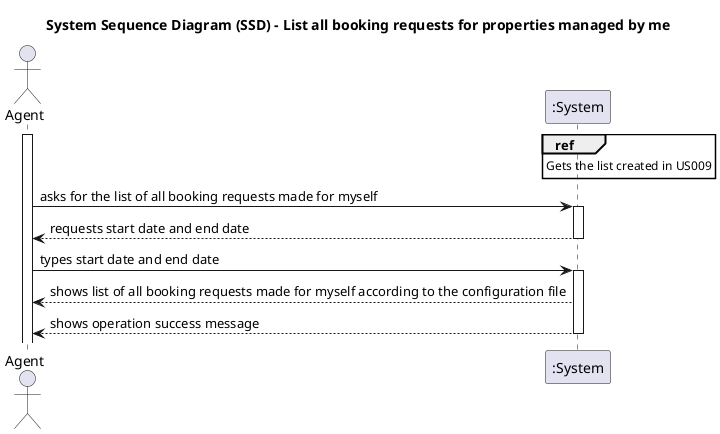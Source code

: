@startuml
title System Sequence Diagram (SSD) - List all booking requests for properties managed by me

actor "Agent" as Employee
participant ":System" as System

activate Employee
    ref over System
    Gets the list created in US009
    end

    Employee -> System : asks for the list of all booking requests made for myself
    activate System
   System --> Employee : requests start date and end date
    deactivate System

    Employee -> System :  types start date and end date
    activate System

    System --> Employee : shows list of all booking requests made for myself according to the configuration file

    System --> Employee : shows operation success message
    deactivate System
@enduml